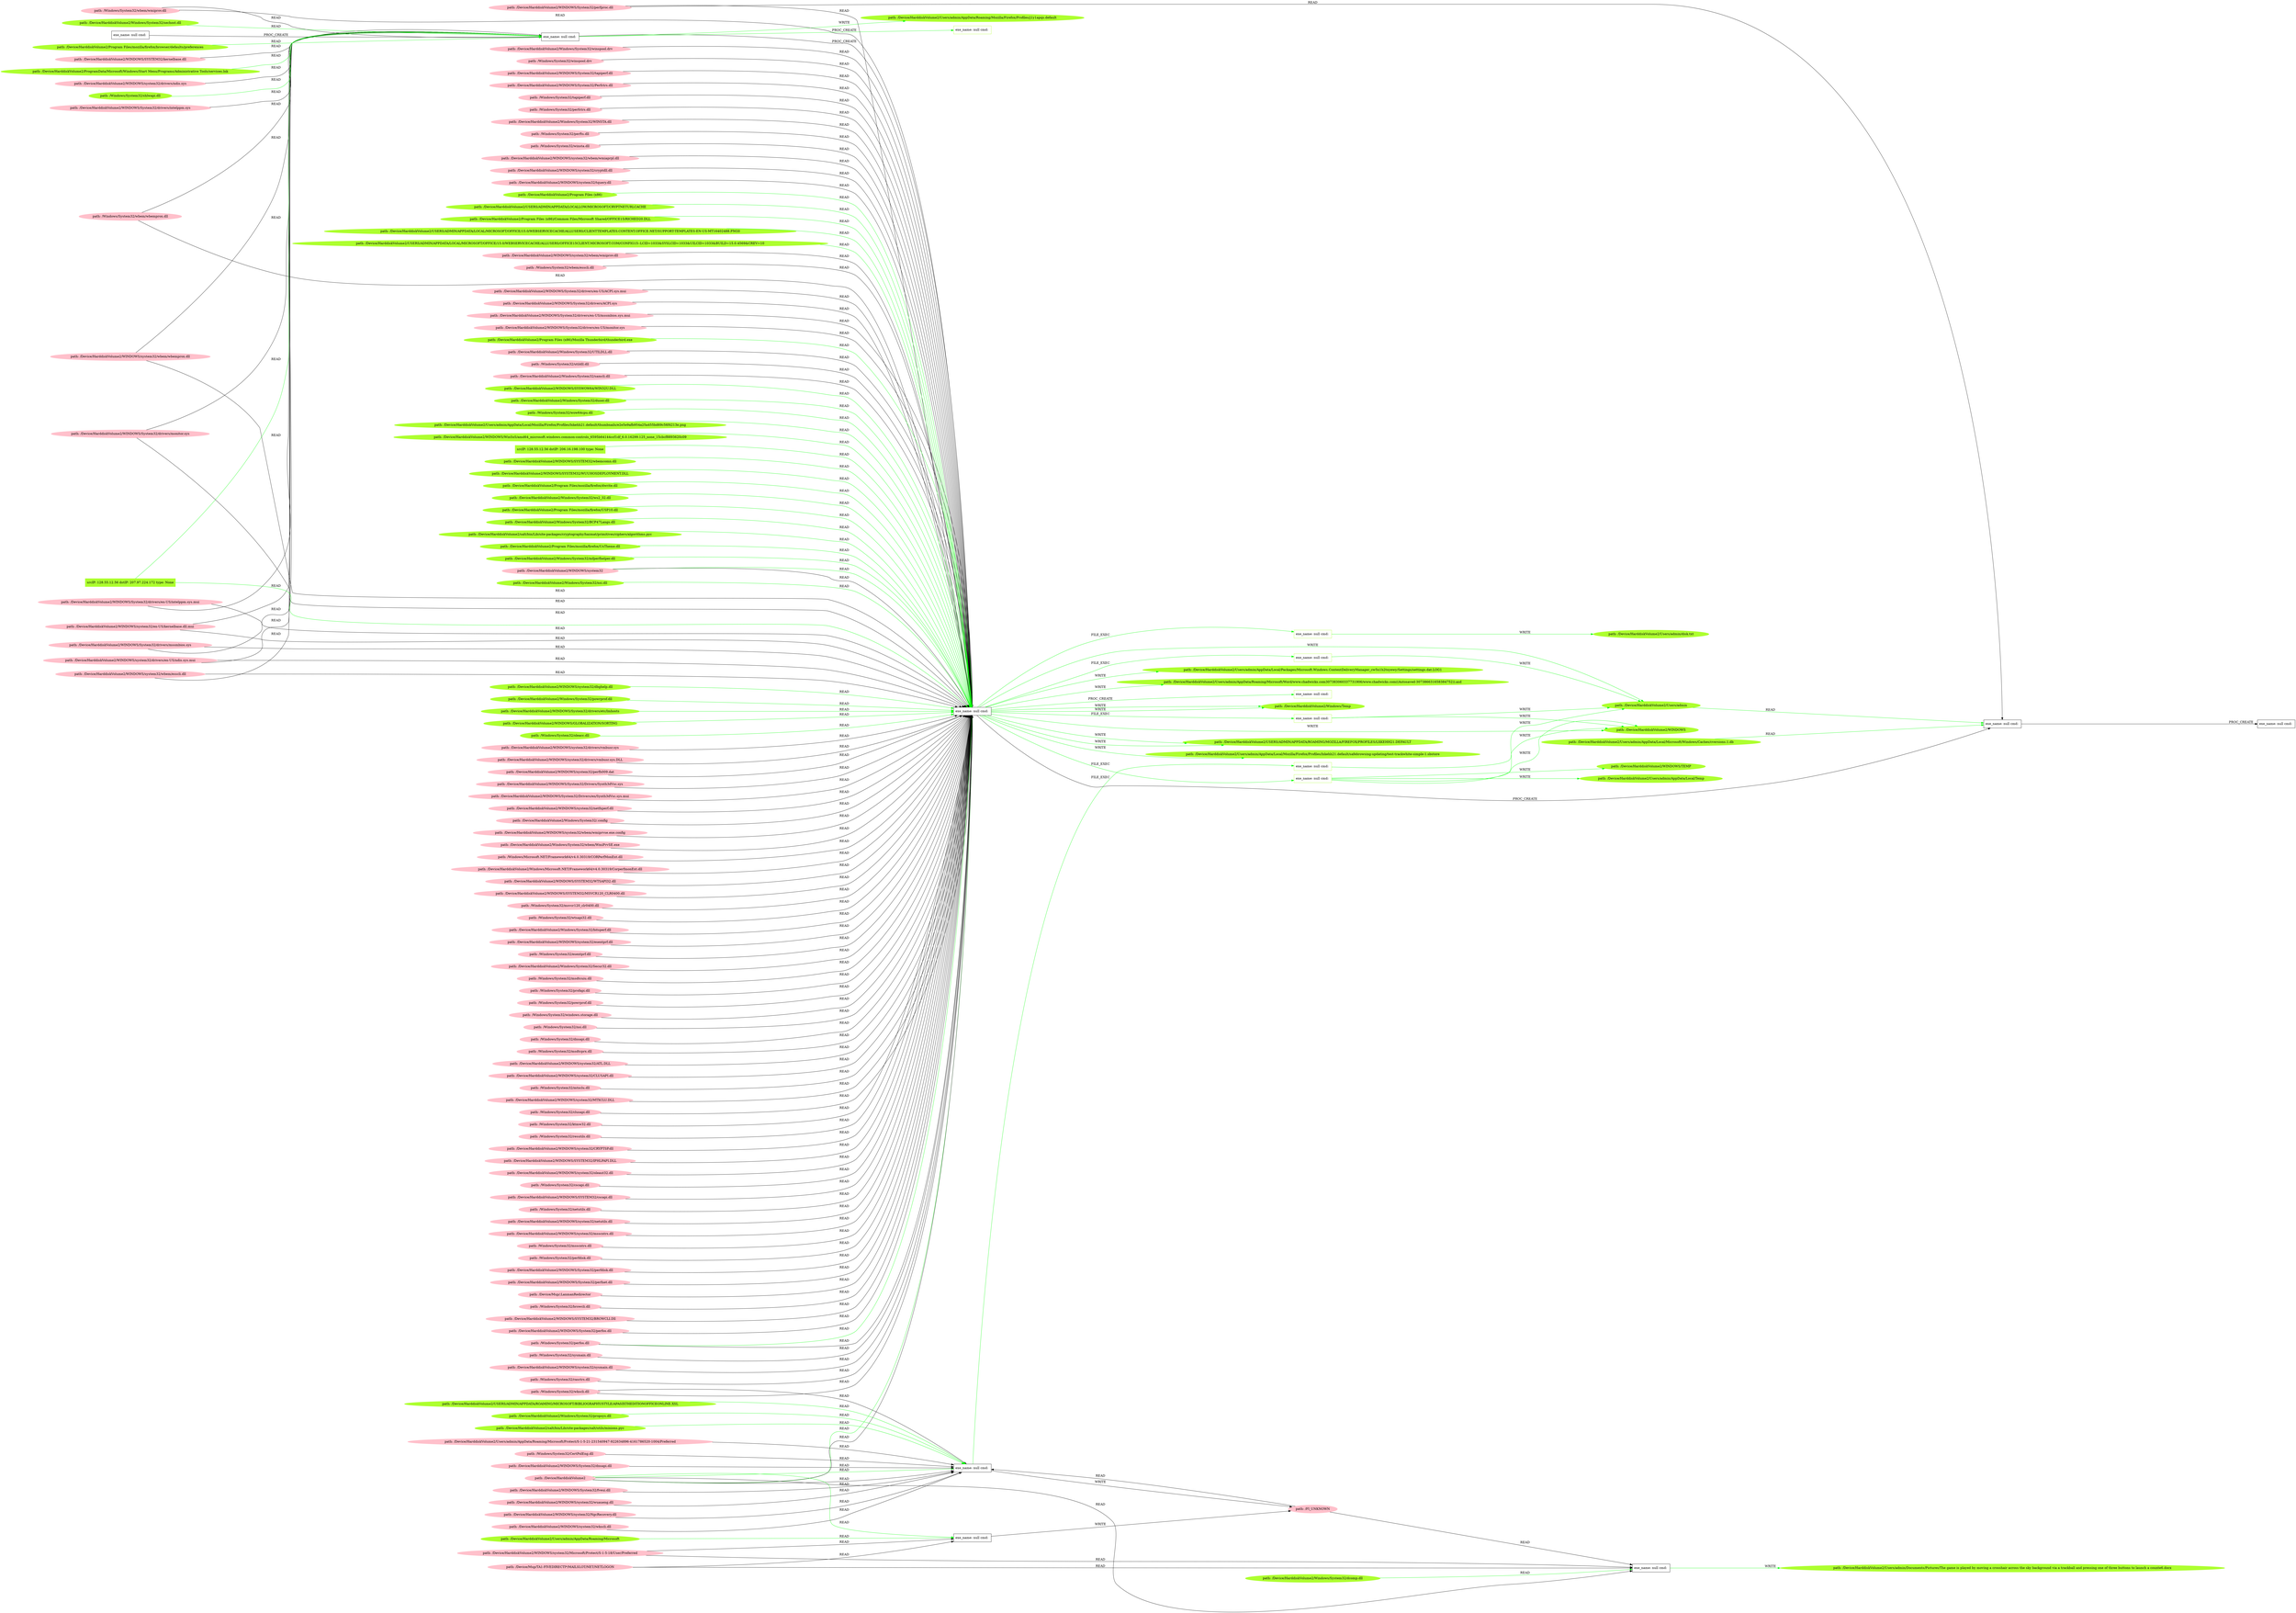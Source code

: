 digraph {
	rankdir=LR
	24 [label="exe_name: null cmd: " color=black shape=box style=solid]
	224 [label="exe_name: null cmd: " color=greenyellow shape=box style=solid]
	24 -> 224 [label=FILE_EXEC color=green]
	32 [label="exe_name: null cmd: " color=black shape=box style=solid]
	239 [label="exe_name: null cmd: " color=greenyellow shape=box style=solid]
	32 -> 239 [label=FILE_EXEC color=green]
	32 [label="exe_name: null cmd: " color=black shape=box style=solid]
	251 [label="exe_name: null cmd: " color=greenyellow shape=box style=solid]
	32 -> 251 [label=FILE_EXEC color=green]
	32 [label="exe_name: null cmd: " color=black shape=box style=solid]
	257 [label="exe_name: null cmd: " color=greenyellow shape=box style=solid]
	32 -> 257 [label=FILE_EXEC color=green]
	32 [label="exe_name: null cmd: " color=black shape=box style=solid]
	285 [label="exe_name: null cmd: " color=greenyellow shape=box style=solid]
	32 -> 285 [label=FILE_EXEC color=green]
	243 [label="path: /Device/HarddiskVolume2/Users/admin" color=greenyellow shape=oval style=filled]
	0 [label="exe_name: null cmd: " color=black shape=box style=solid]
	243 -> 0 [label=READ color=green]
	220 [label="path: /Device/HarddiskVolume2/Users/admin/AppData/Roaming/Microsoft" color=greenyellow shape=oval style=filled]
	22 [label="exe_name: null cmd: " color=black shape=box style=solid]
	220 -> 22 [label=READ color=green]
	199 [label="path: /Device/HarddiskVolume2" color=pink shape=oval style=filled]
	22 [label="exe_name: null cmd: " color=black shape=box style=solid]
	199 -> 22 [label=READ color=green]
	162 [label="path: /Device/HarddiskVolume2/WINDOWS/system32/Microsoft/Protect/S-1-5-18/User/Preferred" color=pink shape=oval style=filled]
	22 [label="exe_name: null cmd: " color=black shape=box style=solid]
	162 -> 22 [label=READ color=black]
	136 [label="path: /Device/HarddiskVolume2/WINDOWS/system32" color=pink shape=oval style=filled]
	32 [label="exe_name: null cmd: " color=black shape=box style=solid]
	136 -> 32 [label=READ color=green]
	248 [label="path: /Device/HarddiskVolume2/Windows/System32/nsi.dll" color=greenyellow shape=oval style=filled]
	32 [label="exe_name: null cmd: " color=black shape=box style=solid]
	248 -> 32 [label=READ color=green]
	230 [label="path: /Device/HarddiskVolume2/Windows/System32/sechost.dll" color=greenyellow shape=oval style=filled]
	26 [label="exe_name: null cmd: " color=black shape=box style=solid]
	230 -> 26 [label=READ color=green]
	245 [label="path: /Device/HarddiskVolume2/WINDOWS/system32/dbghelp.dll" color=greenyellow shape=oval style=filled]
	32 [label="exe_name: null cmd: " color=black shape=box style=solid]
	245 -> 32 [label=READ color=green]
	90 [label="exe_name: null cmd: " color=black shape=box style=solid]
	26 [label="exe_name: null cmd: " color=black shape=box style=solid]
	90 -> 26 [label=PROC_CREATE color=black]
	191 [label="path: /Windows/System32/wbem/wmiprov.dll" color=pink shape=oval style=filled]
	26 [label="exe_name: null cmd: " color=black shape=box style=solid]
	191 -> 26 [label=READ color=black]
	189 [label="path: /Windows/System32/wbem/wbemprox.dll" color=pink shape=oval style=filled]
	26 [label="exe_name: null cmd: " color=black shape=box style=solid]
	189 -> 26 [label=READ color=black]
	195 [label="path: /Device/HarddiskVolume2/WINDOWS/system32/wbem/wbemprox.dll" color=pink shape=oval style=filled]
	26 [label="exe_name: null cmd: " color=black shape=box style=solid]
	195 -> 26 [label=READ color=black]
	203 [label="path: /Device/HarddiskVolume2/WINDOWS/SYSTEM32/kernelbase.dll" color=pink shape=oval style=filled]
	26 [label="exe_name: null cmd: " color=black shape=box style=solid]
	203 -> 26 [label=READ color=black]
	164 [label="path: /Device/HarddiskVolume2/WINDOWS/system32/en-US/kernelbase.dll.mui" color=pink shape=oval style=filled]
	26 [label="exe_name: null cmd: " color=black shape=box style=solid]
	164 -> 26 [label=READ color=black]
	153 [label="path: /Device/HarddiskVolume2/WINDOWS/System32/drivers/mssmbios.sys" color=pink shape=oval style=filled]
	26 [label="exe_name: null cmd: " color=black shape=box style=solid]
	153 -> 26 [label=READ color=black]
	156 [label="path: /Device/HarddiskVolume2/WINDOWS/system32/drivers/ndis.sys" color=pink shape=oval style=filled]
	26 [label="exe_name: null cmd: " color=black shape=box style=solid]
	156 -> 26 [label=READ color=black]
	170 [label="path: /Device/HarddiskVolume2/WINDOWS/system32/drivers/en-US/ndis.sys.mui" color=pink shape=oval style=filled]
	26 [label="exe_name: null cmd: " color=black shape=box style=solid]
	170 -> 26 [label=READ color=black]
	168 [label="path: /Device/HarddiskVolume2/WINDOWS/System32/drivers/intelppm.sys" color=pink shape=oval style=filled]
	26 [label="exe_name: null cmd: " color=black shape=box style=solid]
	168 -> 26 [label=READ color=black]
	205 [label="path: /Device/HarddiskVolume2/WINDOWS/System32/drivers/en-US/intelppm.sys.mui" color=pink shape=oval style=filled]
	26 [label="exe_name: null cmd: " color=black shape=box style=solid]
	205 -> 26 [label=READ color=black]
	174 [label="path: /Device/HarddiskVolume2/WINDOWS/System32/drivers/monitor.sys" color=pink shape=oval style=filled]
	26 [label="exe_name: null cmd: " color=black shape=box style=solid]
	174 -> 26 [label=READ color=black]
	162 [label="path: /Device/HarddiskVolume2/WINDOWS/system32/Microsoft/Protect/S-1-5-18/User/Preferred" color=pink shape=oval style=filled]
	25 [label="exe_name: null cmd: " color=black shape=box style=solid]
	162 -> 25 [label=READ color=black]
	232 [label="path: /Device/HarddiskVolume2/ProgramData/Microsoft/Windows/Start Menu/Programs/Administrative Tools/services.lnk" color=greenyellow shape=oval style=filled]
	26 [label="exe_name: null cmd: " color=black shape=box style=solid]
	232 -> 26 [label=READ color=green]
	199 [label="path: /Device/HarddiskVolume2" color=pink shape=oval style=filled]
	24 [label="exe_name: null cmd: " color=black shape=box style=solid]
	199 -> 24 [label=READ color=black]
	176 [label="path: /Device/HarddiskVolume2/WINDOWS/system32/wbem/esscli.dll" color=pink shape=oval style=filled]
	26 [label="exe_name: null cmd: " color=black shape=box style=solid]
	176 -> 26 [label=READ color=black]
	199 [label="path: /Device/HarddiskVolume2" color=pink shape=oval style=filled]
	32 [label="exe_name: null cmd: " color=black shape=box style=solid]
	199 -> 32 [label=READ color=green]
	158 [label="path: /Device/HarddiskVolume2/Users/admin/AppData/Roaming/Microsoft/Protect/S-1-5-21-231540947-922634896-4161786520-1004/Preferred" color=pink shape=oval style=filled]
	24 [label="exe_name: null cmd: " color=black shape=box style=solid]
	158 -> 24 [label=READ color=black]
	228 [label="path: /Device/HarddiskVolume2/Windows/System32/dcomp.dll" color=greenyellow shape=oval style=filled]
	25 [label="exe_name: null cmd: " color=black shape=box style=solid]
	228 -> 25 [label=READ color=green]
	290 [label="path: /Device/HarddiskVolume2/Users/admin/AppData/Local/Microsoft/Windows/Caches/cversions.1.db" color=greenyellow shape=oval style=filled]
	0 [label="exe_name: null cmd: " color=black shape=box style=solid]
	290 -> 0 [label=READ color=green]
	247 [label="path: /Device/HarddiskVolume2/Windows/System32/powrprof.dll" color=greenyellow shape=oval style=filled]
	32 [label="exe_name: null cmd: " color=black shape=box style=solid]
	247 -> 32 [label=READ color=green]
	74 [label="path: /Windows/System32/CertPolEng.dll" color=pink shape=oval style=filled]
	24 [label="exe_name: null cmd: " color=black shape=box style=solid]
	74 -> 24 [label=READ color=black]
	160 [label="path: /Device/HarddiskVolume2/WINDOWS/System32/dnsapi.dll" color=pink shape=oval style=filled]
	24 [label="exe_name: null cmd: " color=black shape=box style=solid]
	160 -> 24 [label=READ color=black]
	71 [label="path: /Device/HarddiskVolume2/WINDOWS/System32/fveui.dll" color=pink shape=oval style=filled]
	24 [label="exe_name: null cmd: " color=black shape=box style=solid]
	71 -> 24 [label=READ color=black]
	68 [label="path: /Device/HarddiskVolume2/WINDOWS/system32/wuaueng.dll" color=pink shape=oval style=filled]
	24 [label="exe_name: null cmd: " color=black shape=box style=solid]
	68 -> 24 [label=READ color=black]
	120 [label="path: /Device/HarddiskVolume2/WINDOWS/system32/NgcRecovery.dll" color=pink shape=oval style=filled]
	24 [label="exe_name: null cmd: " color=black shape=box style=solid]
	120 -> 24 [label=READ color=black]
	178 [label="path: /Device/HarddiskVolume2/WINDOWS/system32/wkscli.dll" color=pink shape=oval style=filled]
	24 [label="exe_name: null cmd: " color=black shape=box style=solid]
	178 -> 24 [label=READ color=black]
	214 [label="path: /Windows/System32/wkscli.dll" color=pink shape=oval style=filled]
	24 [label="exe_name: null cmd: " color=black shape=box style=solid]
	214 -> 24 [label=READ color=black]
	24 [label="exe_name: null cmd: " color=black shape=box style=solid]
	183 [label="path: /FI_UNKNOWN" color=pink shape=oval style=filled]
	24 -> 183 [label=WRITE color=black]
	183 [label="path: /FI_UNKNOWN" color=pink shape=oval style=filled]
	24 [label="exe_name: null cmd: " color=black shape=box style=solid]
	183 -> 24 [label=READ color=black]
	270 [label="path: /Device/HarddiskVolume2/WINDOWS/System32/drivers/etc/lmhosts" color=greenyellow shape=oval style=filled]
	32 [label="exe_name: null cmd: " color=black shape=box style=solid]
	270 -> 32 [label=READ color=green]
	26 [label="exe_name: null cmd: " color=black shape=box style=solid]
	32 [label="exe_name: null cmd: " color=black shape=box style=solid]
	26 -> 32 [label=PROC_CREATE color=black]
	199 [label="path: /Device/HarddiskVolume2" color=pink shape=oval style=filled]
	24 [label="exe_name: null cmd: " color=black shape=box style=solid]
	199 -> 24 [label=READ color=green]
	199 [label="path: /Device/HarddiskVolume2" color=pink shape=oval style=filled]
	25 [label="exe_name: null cmd: " color=black shape=box style=solid]
	199 -> 25 [label=READ color=black]
	272 [label="path: /Device/HarddiskVolume2/WINDOWS/GLOBALIZATION/SORTING" color=greenyellow shape=oval style=filled]
	32 [label="exe_name: null cmd: " color=black shape=box style=solid]
	272 -> 32 [label=READ color=green]
	237 [label="path: /Windows/System32/oleacc.dll" color=greenyellow shape=oval style=filled]
	32 [label="exe_name: null cmd: " color=black shape=box style=solid]
	237 -> 32 [label=READ color=green]
	210 [label="path: /Device/Mup/TA1-FIVEDIRECTI*/MAILSLOT/NET/NETLOGON" color=pink shape=oval style=filled]
	25 [label="exe_name: null cmd: " color=black shape=box style=solid]
	210 -> 25 [label=READ color=black]
	183 [label="path: /FI_UNKNOWN" color=pink shape=oval style=filled]
	25 [label="exe_name: null cmd: " color=black shape=box style=solid]
	183 -> 25 [label=READ color=black]
	6 [label="path: /Device/HarddiskVolume2/WINDOWS/system32/drivers/vmbusr.sys" color=pink shape=oval style=filled]
	32 [label="exe_name: null cmd: " color=black shape=box style=solid]
	6 -> 32 [label=READ color=black]
	23 [label="path: /Device/HarddiskVolume2/WINDOWS/system32/drivers/vmbusr.sys.DLL" color=pink shape=oval style=filled]
	32 [label="exe_name: null cmd: " color=black shape=box style=solid]
	23 -> 32 [label=READ color=black]
	136 [label="path: /Device/HarddiskVolume2/WINDOWS/system32" color=pink shape=oval style=filled]
	32 [label="exe_name: null cmd: " color=black shape=box style=solid]
	136 -> 32 [label=READ color=black]
	124 [label="path: /Device/HarddiskVolume2/WINDOWS/system32/perfh009.dat" color=pink shape=oval style=filled]
	32 [label="exe_name: null cmd: " color=black shape=box style=solid]
	124 -> 32 [label=READ color=black]
	48 [label="path: /Device/HarddiskVolume2/WINDOWS/System32/Drivers/Synth3dVsc.sys" color=pink shape=oval style=filled]
	32 [label="exe_name: null cmd: " color=black shape=box style=solid]
	48 -> 32 [label=READ color=black]
	29 [label="path: /Device/HarddiskVolume2/WINDOWS/System32/Drivers/en/Synth3dVsc.sys.mui" color=pink shape=oval style=filled]
	32 [label="exe_name: null cmd: " color=black shape=box style=solid]
	29 -> 32 [label=READ color=black]
	53 [label="path: /Device/HarddiskVolume2/WINDOWS/system32/netfxperf.dll" color=pink shape=oval style=filled]
	32 [label="exe_name: null cmd: " color=black shape=box style=solid]
	53 -> 32 [label=READ color=black]
	42 [label="path: /Device/HarddiskVolume2/Windows/System32/.config" color=pink shape=oval style=filled]
	32 [label="exe_name: null cmd: " color=black shape=box style=solid]
	42 -> 32 [label=READ color=black]
	116 [label="path: /Device/HarddiskVolume2/WINDOWS/system32/wbem/wmiprvse.exe.config" color=pink shape=oval style=filled]
	32 [label="exe_name: null cmd: " color=black shape=box style=solid]
	116 -> 32 [label=READ color=black]
	17 [label="path: /Device/HarddiskVolume2/Windows/System32/wbem/WmiPrvSE.exe" color=pink shape=oval style=filled]
	32 [label="exe_name: null cmd: " color=black shape=box style=solid]
	17 -> 32 [label=READ color=black]
	7 [label="path: /Windows/Microsoft.NET/Framework64/v4.0.30319/CORPerfMonExt.dll" color=pink shape=oval style=filled]
	32 [label="exe_name: null cmd: " color=black shape=box style=solid]
	7 -> 32 [label=READ color=black]
	139 [label="path: /Device/HarddiskVolume2/Windows/Microsoft.NET/Framework64/v4.0.30319/CorperfmonExt.dll" color=pink shape=oval style=filled]
	32 [label="exe_name: null cmd: " color=black shape=box style=solid]
	139 -> 32 [label=READ color=black]
	99 [label="path: /Device/HarddiskVolume2/WINDOWS/SYSTEM32/WTSAPI32.dll" color=pink shape=oval style=filled]
	32 [label="exe_name: null cmd: " color=black shape=box style=solid]
	99 -> 32 [label=READ color=black]
	14 [label="path: /Device/HarddiskVolume2/WINDOWS/SYSTEM32/MSVCR120_CLR0400.dll" color=pink shape=oval style=filled]
	32 [label="exe_name: null cmd: " color=black shape=box style=solid]
	14 -> 32 [label=READ color=black]
	49 [label="path: /Windows/System32/msvcr120_clr0400.dll" color=pink shape=oval style=filled]
	32 [label="exe_name: null cmd: " color=black shape=box style=solid]
	49 -> 32 [label=READ color=black]
	5 [label="path: /Windows/System32/wtsapi32.dll" color=pink shape=oval style=filled]
	32 [label="exe_name: null cmd: " color=black shape=box style=solid]
	5 -> 32 [label=READ color=black]
	109 [label="path: /Device/HarddiskVolume2/Windows/System32/bitsperf.dll" color=pink shape=oval style=filled]
	32 [label="exe_name: null cmd: " color=black shape=box style=solid]
	109 -> 32 [label=READ color=black]
	8 [label="path: /Device/HarddiskVolume2/WINDOWS/system32/esentprf.dll" color=pink shape=oval style=filled]
	32 [label="exe_name: null cmd: " color=black shape=box style=solid]
	8 -> 32 [label=READ color=black]
	11 [label="path: /Windows/System32/esentprf.dll" color=pink shape=oval style=filled]
	32 [label="exe_name: null cmd: " color=black shape=box style=solid]
	11 -> 32 [label=READ color=black]
	146 [label="path: /Device/HarddiskVolume2/Windows/System32/Secur32.dll" color=pink shape=oval style=filled]
	32 [label="exe_name: null cmd: " color=black shape=box style=solid]
	146 -> 32 [label=READ color=black]
	130 [label="path: /Windows/System32/msdtcuiu.dll" color=pink shape=oval style=filled]
	32 [label="exe_name: null cmd: " color=black shape=box style=solid]
	130 -> 32 [label=READ color=black]
	51 [label="path: /Windows/System32/profapi.dll" color=pink shape=oval style=filled]
	32 [label="exe_name: null cmd: " color=black shape=box style=solid]
	51 -> 32 [label=READ color=black]
	65 [label="path: /Windows/System32/powrprof.dll" color=pink shape=oval style=filled]
	32 [label="exe_name: null cmd: " color=black shape=box style=solid]
	65 -> 32 [label=READ color=black]
	80 [label="path: /Windows/System32/windows.storage.dll" color=pink shape=oval style=filled]
	32 [label="exe_name: null cmd: " color=black shape=box style=solid]
	80 -> 32 [label=READ color=black]
	61 [label="path: /Windows/System32/nsi.dll" color=pink shape=oval style=filled]
	32 [label="exe_name: null cmd: " color=black shape=box style=solid]
	61 -> 32 [label=READ color=black]
	82 [label="path: /Windows/System32/dnsapi.dll" color=pink shape=oval style=filled]
	32 [label="exe_name: null cmd: " color=black shape=box style=solid]
	82 -> 32 [label=READ color=black]
	97 [label="path: /Windows/System32/msdtcprx.dll" color=pink shape=oval style=filled]
	32 [label="exe_name: null cmd: " color=black shape=box style=solid]
	97 -> 32 [label=READ color=black]
	150 [label="path: /Device/HarddiskVolume2/WINDOWS/system32/ATL.DLL" color=pink shape=oval style=filled]
	32 [label="exe_name: null cmd: " color=black shape=box style=solid]
	150 -> 32 [label=READ color=black]
	15 [label="path: /Device/HarddiskVolume2/WINDOWS/system32/CLUSAPI.dll" color=pink shape=oval style=filled]
	32 [label="exe_name: null cmd: " color=black shape=box style=solid]
	15 -> 32 [label=READ color=black]
	125 [label="path: /Windows/System32/mtxclu.dll" color=pink shape=oval style=filled]
	32 [label="exe_name: null cmd: " color=black shape=box style=solid]
	125 -> 32 [label=READ color=black]
	63 [label="path: /Device/HarddiskVolume2/WINDOWS/system32/MTXCLU.DLL" color=pink shape=oval style=filled]
	32 [label="exe_name: null cmd: " color=black shape=box style=solid]
	63 -> 32 [label=READ color=black]
	123 [label="path: /Windows/System32/clusapi.dll" color=pink shape=oval style=filled]
	32 [label="exe_name: null cmd: " color=black shape=box style=solid]
	123 -> 32 [label=READ color=black]
	94 [label="path: /Windows/System32/ktmw32.dll" color=pink shape=oval style=filled]
	32 [label="exe_name: null cmd: " color=black shape=box style=solid]
	94 -> 32 [label=READ color=black]
	46 [label="path: /Windows/System32/resutils.dll" color=pink shape=oval style=filled]
	32 [label="exe_name: null cmd: " color=black shape=box style=solid]
	46 -> 32 [label=READ color=black]
	138 [label="path: /Device/HarddiskVolume2/WINDOWS/system32/CRYPTSP.dll" color=pink shape=oval style=filled]
	32 [label="exe_name: null cmd: " color=black shape=box style=solid]
	138 -> 32 [label=READ color=black]
	12 [label="path: /Device/HarddiskVolume2/WINDOWS/SYSTEM32/IPHLPAPI.DLL" color=pink shape=oval style=filled]
	32 [label="exe_name: null cmd: " color=black shape=box style=solid]
	12 -> 32 [label=READ color=black]
	4 [label="path: /Device/HarddiskVolume2/WINDOWS/system32/oleaut32.dll" color=pink shape=oval style=filled]
	32 [label="exe_name: null cmd: " color=black shape=box style=solid]
	4 -> 32 [label=READ color=black]
	214 [label="path: /Windows/System32/wkscli.dll" color=pink shape=oval style=filled]
	32 [label="exe_name: null cmd: " color=black shape=box style=solid]
	214 -> 32 [label=READ color=black]
	28 [label="path: /Windows/System32/cscapi.dll" color=pink shape=oval style=filled]
	32 [label="exe_name: null cmd: " color=black shape=box style=solid]
	28 -> 32 [label=READ color=black]
	59 [label="path: /Device/HarddiskVolume2/WINDOWS/SYSTEM32/cscapi.dll" color=pink shape=oval style=filled]
	32 [label="exe_name: null cmd: " color=black shape=box style=solid]
	59 -> 32 [label=READ color=black]
	132 [label="path: /Windows/System32/netutils.dll" color=pink shape=oval style=filled]
	32 [label="exe_name: null cmd: " color=black shape=box style=solid]
	132 -> 32 [label=READ color=black]
	79 [label="path: /Device/HarddiskVolume2/WINDOWS/system32/netutils.dll" color=pink shape=oval style=filled]
	32 [label="exe_name: null cmd: " color=black shape=box style=solid]
	79 -> 32 [label=READ color=black]
	50 [label="path: /Device/HarddiskVolume2/WINDOWS/system32/msscntrs.dll" color=pink shape=oval style=filled]
	32 [label="exe_name: null cmd: " color=black shape=box style=solid]
	50 -> 32 [label=READ color=black]
	84 [label="path: /Windows/System32/msscntrs.dll" color=pink shape=oval style=filled]
	32 [label="exe_name: null cmd: " color=black shape=box style=solid]
	84 -> 32 [label=READ color=black]
	127 [label="path: /Windows/System32/perfdisk.dll" color=pink shape=oval style=filled]
	32 [label="exe_name: null cmd: " color=black shape=box style=solid]
	127 -> 32 [label=READ color=black]
	37 [label="path: /Device/HarddiskVolume2/WINDOWS/System32/perfdisk.dll" color=pink shape=oval style=filled]
	32 [label="exe_name: null cmd: " color=black shape=box style=solid]
	37 -> 32 [label=READ color=black]
	199 [label="path: /Device/HarddiskVolume2" color=pink shape=oval style=filled]
	32 [label="exe_name: null cmd: " color=black shape=box style=solid]
	199 -> 32 [label=READ color=black]
	45 [label="path: /Device/HarddiskVolume2/WINDOWS/System32/perfnet.dll" color=pink shape=oval style=filled]
	32 [label="exe_name: null cmd: " color=black shape=box style=solid]
	45 -> 32 [label=READ color=black]
	16 [label="path: /Device/Mup/;LanmanRedirector" color=pink shape=oval style=filled]
	32 [label="exe_name: null cmd: " color=black shape=box style=solid]
	16 -> 32 [label=READ color=black]
	114 [label="path: /Windows/System32/browcli.dll" color=pink shape=oval style=filled]
	32 [label="exe_name: null cmd: " color=black shape=box style=solid]
	114 -> 32 [label=READ color=black]
	121 [label="path: /Device/HarddiskVolume2/WINDOWS/SYSTEM32/BROWCLI.Dll" color=pink shape=oval style=filled]
	32 [label="exe_name: null cmd: " color=black shape=box style=solid]
	121 -> 32 [label=READ color=black]
	129 [label="path: /Device/HarddiskVolume2/WINDOWS/System32/perfos.dll" color=pink shape=oval style=filled]
	32 [label="exe_name: null cmd: " color=black shape=box style=solid]
	129 -> 32 [label=READ color=black]
	2 [label="path: /Windows/System32/perfos.dll" color=pink shape=oval style=filled]
	32 [label="exe_name: null cmd: " color=black shape=box style=solid]
	2 -> 32 [label=READ color=green]
	2 [label="path: /Windows/System32/perfos.dll" color=pink shape=oval style=filled]
	32 [label="exe_name: null cmd: " color=black shape=box style=solid]
	2 -> 32 [label=READ color=black]
	180 [label="path: /Device/HarddiskVolume2/WINDOWS/System32/perfproc.dll" color=pink shape=oval style=filled]
	32 [label="exe_name: null cmd: " color=black shape=box style=solid]
	180 -> 32 [label=READ color=black]
	66 [label="path: /Windows/System32/sysmain.dll" color=pink shape=oval style=filled]
	32 [label="exe_name: null cmd: " color=black shape=box style=solid]
	66 -> 32 [label=READ color=black]
	69 [label="path: /Device/HarddiskVolume2/WINDOWS/system32/sysmain.dll" color=pink shape=oval style=filled]
	32 [label="exe_name: null cmd: " color=black shape=box style=solid]
	69 -> 32 [label=READ color=black]
	86 [label="path: /Windows/System32/rasctrs.dll" color=pink shape=oval style=filled]
	32 [label="exe_name: null cmd: " color=black shape=box style=solid]
	86 -> 32 [label=READ color=black]
	52 [label="path: /Device/HarddiskVolume2/Windows/System32/winspool.drv" color=pink shape=oval style=filled]
	32 [label="exe_name: null cmd: " color=black shape=box style=solid]
	52 -> 32 [label=READ color=black]
	112 [label="path: /Windows/System32/winspool.drv" color=pink shape=oval style=filled]
	32 [label="exe_name: null cmd: " color=black shape=box style=solid]
	112 -> 32 [label=READ color=black]
	142 [label="path: /Device/HarddiskVolume2/WINDOWS/System32/tapiperf.dll" color=pink shape=oval style=filled]
	32 [label="exe_name: null cmd: " color=black shape=box style=solid]
	142 -> 32 [label=READ color=black]
	36 [label="path: /Device/HarddiskVolume2/WINDOWS/System32/Perfctrs.dll" color=pink shape=oval style=filled]
	32 [label="exe_name: null cmd: " color=black shape=box style=solid]
	36 -> 32 [label=READ color=black]
	141 [label="path: /Windows/System32/tapiperf.dll" color=pink shape=oval style=filled]
	32 [label="exe_name: null cmd: " color=black shape=box style=solid]
	141 -> 32 [label=READ color=black]
	87 [label="path: /Windows/System32/perfctrs.dll" color=pink shape=oval style=filled]
	32 [label="exe_name: null cmd: " color=black shape=box style=solid]
	87 -> 32 [label=READ color=black]
	58 [label="path: /Device/HarddiskVolume2/Windows/System32/WINSTA.dll" color=pink shape=oval style=filled]
	32 [label="exe_name: null cmd: " color=black shape=box style=solid]
	58 -> 32 [label=READ color=black]
	107 [label="path: /Windows/System32/perfts.dll" color=pink shape=oval style=filled]
	32 [label="exe_name: null cmd: " color=black shape=box style=solid]
	107 -> 32 [label=READ color=black]
	95 [label="path: /Windows/System32/winsta.dll" color=pink shape=oval style=filled]
	32 [label="exe_name: null cmd: " color=black shape=box style=solid]
	95 -> 32 [label=READ color=black]
	27 [label="path: /Device/HarddiskVolume2/WINDOWS/system32/wbem/wmiaprpl.dll" color=pink shape=oval style=filled]
	32 [label="exe_name: null cmd: " color=black shape=box style=solid]
	27 -> 32 [label=READ color=black]
	101 [label="path: /Device/HarddiskVolume2/WINDOWS/system32/cryptdll.dll" color=pink shape=oval style=filled]
	32 [label="exe_name: null cmd: " color=black shape=box style=solid]
	101 -> 32 [label=READ color=black]
	102 [label="path: /Device/HarddiskVolume2/WINDOWS/system32/tquery.dll" color=pink shape=oval style=filled]
	32 [label="exe_name: null cmd: " color=black shape=box style=solid]
	102 -> 32 [label=READ color=black]
	250 [label="path: /Device/HarddiskVolume2/Program Files (x86)" color=greenyellow shape=oval style=filled]
	32 [label="exe_name: null cmd: " color=black shape=box style=solid]
	250 -> 32 [label=READ color=green]
	273 [label="path: /Device/HarddiskVolume2/USERS/ADMIN/APPDATA/LOCALLOW/MICROSOFT/CRYPTNETURLCACHE" color=greenyellow shape=oval style=filled]
	32 [label="exe_name: null cmd: " color=black shape=box style=solid]
	273 -> 32 [label=READ color=green]
	284 [label="path: /Device/HarddiskVolume2/Program Files (x86)/Common Files/Microsoft Shared/OFFICE15/RICHED20.DLL" color=greenyellow shape=oval style=filled]
	32 [label="exe_name: null cmd: " color=black shape=box style=solid]
	284 -> 32 [label=READ color=green]
	222 [label="path: /Device/HarddiskVolume2/USERS/ADMIN/APPDATA/ROAMING/MICROSOFT/BIBLIOGRAPHY/STYLE/APASIXTHEDITIONOFFICEONLINE.XSL" color=greenyellow shape=oval style=filled]
	24 [label="exe_name: null cmd: " color=black shape=box style=solid]
	222 -> 24 [label=READ color=green]
	262 [label="path: /Device/HarddiskVolume2/USERS/ADMIN/APPDATA/LOCAL/MICROSOFT/OFFICE/15.0/WEBSERVICECACHE/ALLUSERS/CLIENTTEMPLATES.CONTENT.OFFICE.NET/SUPPORT-TEMPLATES-EN-US-MT16402488.PNG0" color=greenyellow shape=oval style=filled]
	32 [label="exe_name: null cmd: " color=black shape=box style=solid]
	262 -> 32 [label=READ color=green]
	269 [label="path: /Device/HarddiskVolume2/USERS/ADMIN/APPDATA/LOCAL/MICROSOFT/OFFICE/15.0/WEBSERVICECACHE/ALLUSERS/OFFICE15CLIENT.MICROSOFT.COM/CONFIG15--LCID=1033&SYSLCID=1033&UILCID=1033&BUILD=15.0.4569&CREV=10" color=greenyellow shape=oval style=filled]
	32 [label="exe_name: null cmd: " color=black shape=box style=solid]
	269 -> 32 [label=READ color=green]
	22 [label="exe_name: null cmd: " color=black shape=box style=solid]
	183 [label="path: /FI_UNKNOWN" color=pink shape=oval style=filled]
	22 -> 183 [label=WRITE color=black]
	210 [label="path: /Device/Mup/TA1-FIVEDIRECTI*/MAILSLOT/NET/NETLOGON" color=pink shape=oval style=filled]
	22 [label="exe_name: null cmd: " color=black shape=box style=solid]
	210 -> 22 [label=READ color=black]
	151 [label="path: /Device/HarddiskVolume2/WINDOWS/system32/wbem/wmiprov.dll" color=pink shape=oval style=filled]
	32 [label="exe_name: null cmd: " color=black shape=box style=solid]
	151 -> 32 [label=READ color=black]
	191 [label="path: /Windows/System32/wbem/wmiprov.dll" color=pink shape=oval style=filled]
	32 [label="exe_name: null cmd: " color=black shape=box style=solid]
	191 -> 32 [label=READ color=black]
	176 [label="path: /Device/HarddiskVolume2/WINDOWS/system32/wbem/esscli.dll" color=pink shape=oval style=filled]
	32 [label="exe_name: null cmd: " color=black shape=box style=solid]
	176 -> 32 [label=READ color=black]
	194 [label="path: /Windows/System32/wbem/esscli.dll" color=pink shape=oval style=filled]
	32 [label="exe_name: null cmd: " color=black shape=box style=solid]
	194 -> 32 [label=READ color=black]
	189 [label="path: /Windows/System32/wbem/wbemprox.dll" color=pink shape=oval style=filled]
	32 [label="exe_name: null cmd: " color=black shape=box style=solid]
	189 -> 32 [label=READ color=black]
	195 [label="path: /Device/HarddiskVolume2/WINDOWS/system32/wbem/wbemprox.dll" color=pink shape=oval style=filled]
	32 [label="exe_name: null cmd: " color=black shape=box style=solid]
	195 -> 32 [label=READ color=black]
	164 [label="path: /Device/HarddiskVolume2/WINDOWS/system32/en-US/kernelbase.dll.mui" color=pink shape=oval style=filled]
	32 [label="exe_name: null cmd: " color=black shape=box style=solid]
	164 -> 32 [label=READ color=black]
	207 [label="path: /Device/HarddiskVolume2/WINDOWS/System32/drivers/en-US/ACPI.sys.mui" color=pink shape=oval style=filled]
	32 [label="exe_name: null cmd: " color=black shape=box style=solid]
	207 -> 32 [label=READ color=black]
	216 [label="path: /Device/HarddiskVolume2/WINDOWS/System32/drivers/ACPI.sys" color=pink shape=oval style=filled]
	32 [label="exe_name: null cmd: " color=black shape=box style=solid]
	216 -> 32 [label=READ color=black]
	153 [label="path: /Device/HarddiskVolume2/WINDOWS/System32/drivers/mssmbios.sys" color=pink shape=oval style=filled]
	32 [label="exe_name: null cmd: " color=black shape=box style=solid]
	153 -> 32 [label=READ color=black]
	170 [label="path: /Device/HarddiskVolume2/WINDOWS/system32/drivers/en-US/ndis.sys.mui" color=pink shape=oval style=filled]
	32 [label="exe_name: null cmd: " color=black shape=box style=solid]
	170 -> 32 [label=READ color=black]
	172 [label="path: /Device/HarddiskVolume2/WINDOWS/System32/drivers/en-US/mssmbios.sys.mui" color=pink shape=oval style=filled]
	32 [label="exe_name: null cmd: " color=black shape=box style=solid]
	172 -> 32 [label=READ color=black]
	166 [label="path: /Device/HarddiskVolume2/WINDOWS/System32/drivers/en-US/monitor.sys" color=pink shape=oval style=filled]
	32 [label="exe_name: null cmd: " color=black shape=box style=solid]
	166 -> 32 [label=READ color=black]
	174 [label="path: /Device/HarddiskVolume2/WINDOWS/System32/drivers/monitor.sys" color=pink shape=oval style=filled]
	32 [label="exe_name: null cmd: " color=black shape=box style=solid]
	174 -> 32 [label=READ color=black]
	205 [label="path: /Device/HarddiskVolume2/WINDOWS/System32/drivers/en-US/intelppm.sys.mui" color=pink shape=oval style=filled]
	32 [label="exe_name: null cmd: " color=black shape=box style=solid]
	205 -> 32 [label=READ color=black]
	32 [label="exe_name: null cmd: " color=black shape=box style=solid]
	275 [label="path: /Device/HarddiskVolume2/Users/admin/AppData/Local/Packages/Microsoft.Windows.ContentDeliveryManager_cw5n1h2txyewy/Settings/settings.dat.LOG1" color=greenyellow shape=oval style=filled]
	32 -> 275 [label=WRITE color=green]
	263 [label="path: /Device/HarddiskVolume2/Program Files (x86)/Mozilla Thunderbird/thunderbird.exe" color=greenyellow shape=oval style=filled]
	32 [label="exe_name: null cmd: " color=black shape=box style=solid]
	263 -> 32 [label=READ color=green]
	54 [label="path: /Device/HarddiskVolume2/Windows/System32/UTILDLL.dll" color=pink shape=oval style=filled]
	32 [label="exe_name: null cmd: " color=black shape=box style=solid]
	54 -> 32 [label=READ color=black]
	76 [label="path: /Windows/System32/utildll.dll" color=pink shape=oval style=filled]
	32 [label="exe_name: null cmd: " color=black shape=box style=solid]
	76 -> 32 [label=READ color=black]
	119 [label="path: /Device/HarddiskVolume2/Windows/System32/samcli.dll" color=pink shape=oval style=filled]
	32 [label="exe_name: null cmd: " color=black shape=box style=solid]
	119 -> 32 [label=READ color=black]
	32 [label="exe_name: null cmd: " color=black shape=box style=solid]
	0 [label="exe_name: null cmd: " color=black shape=box style=solid]
	32 -> 0 [label=PROC_CREATE color=black]
	180 [label="path: /Device/HarddiskVolume2/WINDOWS/System32/perfproc.dll" color=pink shape=oval style=filled]
	0 [label="exe_name: null cmd: " color=black shape=box style=solid]
	180 -> 0 [label=READ color=black]
	0 [label="exe_name: null cmd: " color=black shape=box style=solid]
	1 [label="exe_name: null cmd: " color=black shape=box style=solid]
	0 -> 1 [label=PROC_CREATE color=black]
	282 [label="path: /Device/HarddiskVolume2/WINDOWS/SYSWOW64/WIN32U.DLL" color=greenyellow shape=oval style=filled]
	32 [label="exe_name: null cmd: " color=black shape=box style=solid]
	282 -> 32 [label=READ color=green]
	256 [label="path: /Device/HarddiskVolume2/Windows/System32/duser.dll" color=greenyellow shape=oval style=filled]
	32 [label="exe_name: null cmd: " color=black shape=box style=solid]
	256 -> 32 [label=READ color=green]
	238 [label="path: /Windows/System32/wow64cpu.dll" color=greenyellow shape=oval style=filled]
	32 [label="exe_name: null cmd: " color=black shape=box style=solid]
	238 -> 32 [label=READ color=green]
	285 [label="exe_name: null cmd: " color=greenyellow shape=box style=solid]
	286 [label="path: /Device/HarddiskVolume2/Users/admin/disk.txt" color=greenyellow shape=oval style=filled]
	285 -> 286 [label=WRITE color=green]
	271 [label="path: /Device/HarddiskVolume2/Users/admin/AppData/Local/Mozilla/Firefox/Profiles/lxkehh21.default/thumbnails/e2e5e9afb954a25a455bd69c56f4213e.png" color=greenyellow shape=oval style=filled]
	32 [label="exe_name: null cmd: " color=black shape=box style=solid]
	271 -> 32 [label=READ color=green]
	239 [label="exe_name: null cmd: " color=greenyellow shape=box style=solid]
	241 [label="path: /Device/HarddiskVolume2/WINDOWS/TEMP" color=greenyellow shape=oval style=filled]
	239 -> 241 [label=WRITE color=green]
	239 [label="exe_name: null cmd: " color=greenyellow shape=box style=solid]
	242 [label="path: /Device/HarddiskVolume2/Users/admin/AppData/Local/Temp" color=greenyellow shape=oval style=filled]
	239 -> 242 [label=WRITE color=green]
	239 [label="exe_name: null cmd: " color=greenyellow shape=box style=solid]
	225 [label="path: /Device/HarddiskVolume2/WINDOWS" color=greenyellow shape=oval style=filled]
	239 -> 225 [label=WRITE color=green]
	239 [label="exe_name: null cmd: " color=greenyellow shape=box style=solid]
	243 [label="path: /Device/HarddiskVolume2/Users/admin" color=greenyellow shape=oval style=filled]
	239 -> 243 [label=WRITE color=green]
	274 [label="path: /Device/HarddiskVolume2/WINDOWS/WinSxS/amd64_microsoft.windows.common-controls_6595b64144ccf1df_6.0.16299.125_none_15cbcf8893620c09" color=greenyellow shape=oval style=filled]
	32 [label="exe_name: null cmd: " color=black shape=box style=solid]
	274 -> 32 [label=READ color=green]
	265 [label="srcIP: 128.55.12.56 dstIP: 206.16.198.100 type: None" color=greenyellow shape=box style=filled]
	32 [label="exe_name: null cmd: " color=black shape=box style=solid]
	265 -> 32 [label=READ color=green]
	259 [label="path: /Device/HarddiskVolume2/WINDOWS/SYSTEM32/wbemcomn.dll" color=greenyellow shape=oval style=filled]
	32 [label="exe_name: null cmd: " color=black shape=box style=solid]
	259 -> 32 [label=READ color=green]
	26 [label="exe_name: null cmd: " color=black shape=box style=solid]
	233 [label="path: /Device/HarddiskVolume2/Users/admin/AppData/Roaming/Mozilla/Firefox/Profiles/j1y1apqs.default" color=greenyellow shape=oval style=filled]
	26 -> 233 [label=WRITE color=green]
	221 [label="path: /Device/HarddiskVolume2/Windows/System32/propsys.dll" color=greenyellow shape=oval style=filled]
	24 [label="exe_name: null cmd: " color=black shape=box style=solid]
	221 -> 24 [label=READ color=green]
	278 [label="path: /Device/HarddiskVolume2/WINDOWS/SYSTEM32/WUUHOSDEPLOYMENT.DLL" color=greenyellow shape=oval style=filled]
	32 [label="exe_name: null cmd: " color=black shape=box style=solid]
	278 -> 32 [label=READ color=green]
	226 [label="path: /Device/HarddiskVolume2/salt/bin/Lib/site-packages/salt/utils/minions.pyc" color=greenyellow shape=oval style=filled]
	24 [label="exe_name: null cmd: " color=black shape=box style=solid]
	226 -> 24 [label=READ color=green]
	229 [label="srcIP: 128.55.12.56 dstIP: 207.97.224.172 type: None" color=greenyellow shape=box style=filled]
	26 [label="exe_name: null cmd: " color=black shape=box style=solid]
	229 -> 26 [label=READ color=green]
	229 [label="srcIP: 128.55.12.56 dstIP: 207.97.224.172 type: None" color=greenyellow shape=box style=filled]
	32 [label="exe_name: null cmd: " color=black shape=box style=solid]
	229 -> 32 [label=READ color=green]
	32 [label="exe_name: null cmd: " color=black shape=box style=solid]
	225 [label="path: /Device/HarddiskVolume2/WINDOWS" color=greenyellow shape=oval style=filled]
	32 -> 225 [label=WRITE color=green]
	246 [label="path: /Device/HarddiskVolume2/Program Files/mozilla/firefox/dwrite.dll" color=greenyellow shape=oval style=filled]
	32 [label="exe_name: null cmd: " color=black shape=box style=solid]
	246 -> 32 [label=READ color=green]
	288 [label="path: /Device/HarddiskVolume2/Windows/System32/ws2_32.dll" color=greenyellow shape=oval style=filled]
	32 [label="exe_name: null cmd: " color=black shape=box style=solid]
	288 -> 32 [label=READ color=green]
	231 [label="path: /Windows/System32/shlwapi.dll" color=greenyellow shape=oval style=filled]
	26 [label="exe_name: null cmd: " color=black shape=box style=solid]
	231 -> 26 [label=READ color=green]
	236 [label="path: /Device/HarddiskVolume2/Program Files/mozilla/firefox/USP10.dll" color=greenyellow shape=oval style=filled]
	32 [label="exe_name: null cmd: " color=black shape=box style=solid]
	236 -> 32 [label=READ color=green]
	234 [label="path: /Device/HarddiskVolume2/Program Files/mozilla/firefox/browser/defaults/preferences" color=greenyellow shape=oval style=filled]
	26 [label="exe_name: null cmd: " color=black shape=box style=solid]
	234 -> 26 [label=READ color=green]
	25 [label="exe_name: null cmd: " color=black shape=box style=solid]
	227 [label="path: /Device/HarddiskVolume2/Users/admin/Documents/Pictures/The game is played by moving a crosshair across the sky background via a trackball and pressing one of three buttons to launch a counte6.docx" color=greenyellow shape=oval style=filled]
	25 -> 227 [label=WRITE color=green]
	26 [label="exe_name: null cmd: " color=black shape=box style=solid]
	235 [label="exe_name: null cmd: " color=greenyellow shape=box style=solid]
	26 -> 235 [label=PROC_CREATE color=green]
	251 [label="exe_name: null cmd: " color=greenyellow shape=box style=solid]
	243 [label="path: /Device/HarddiskVolume2/Users/admin" color=greenyellow shape=oval style=filled]
	251 -> 243 [label=WRITE color=green]
	251 [label="exe_name: null cmd: " color=greenyellow shape=box style=solid]
	225 [label="path: /Device/HarddiskVolume2/WINDOWS" color=greenyellow shape=oval style=filled]
	251 -> 225 [label=WRITE color=green]
	32 [label="exe_name: null cmd: " color=black shape=box style=solid]
	277 [label="path: /Device/HarddiskVolume2/Users/admin/AppData/Roaming/Microsoft/Word/www.chadwicks.com307383060337731906/www.chadwicks.com((Autosaved-307386631658384752)).asd" color=greenyellow shape=oval style=filled]
	32 -> 277 [label=WRITE color=green]
	224 [label="exe_name: null cmd: " color=greenyellow shape=box style=solid]
	225 [label="path: /Device/HarddiskVolume2/WINDOWS" color=greenyellow shape=oval style=filled]
	224 -> 225 [label=WRITE color=green]
	32 [label="exe_name: null cmd: " color=black shape=box style=solid]
	249 [label="exe_name: null cmd: " color=greenyellow shape=box style=solid]
	32 -> 249 [label=PROC_CREATE color=green]
	267 [label="path: /Device/HarddiskVolume2/Windows/System32/BCP47Langs.dll" color=greenyellow shape=oval style=filled]
	32 [label="exe_name: null cmd: " color=black shape=box style=solid]
	267 -> 32 [label=READ color=green]
	257 [label="exe_name: null cmd: " color=greenyellow shape=box style=solid]
	243 [label="path: /Device/HarddiskVolume2/Users/admin" color=greenyellow shape=oval style=filled]
	257 -> 243 [label=WRITE color=green]
	32 [label="exe_name: null cmd: " color=black shape=box style=solid]
	281 [label="path: /Device/HarddiskVolume2/Windows/Temp" color=greenyellow shape=oval style=filled]
	32 -> 281 [label=WRITE color=green]
	32 [label="exe_name: null cmd: " color=black shape=box style=solid]
	243 [label="path: /Device/HarddiskVolume2/Users/admin" color=greenyellow shape=oval style=filled]
	32 -> 243 [label=WRITE color=green]
	283 [label="path: /Device/HarddiskVolume2/salt/bin/Lib/site-packages/cryptography/hazmat/primitives/ciphers/algorithms.pyc" color=greenyellow shape=oval style=filled]
	32 [label="exe_name: null cmd: " color=black shape=box style=solid]
	283 -> 32 [label=READ color=green]
	264 [label="path: /Device/HarddiskVolume2/Program Files/mozilla/firefox/UxTheme.dll" color=greenyellow shape=oval style=filled]
	32 [label="exe_name: null cmd: " color=black shape=box style=solid]
	264 -> 32 [label=READ color=green]
	244 [label="path: /Device/HarddiskVolume2/Windows/System32/mfperfhelper.dll" color=greenyellow shape=oval style=filled]
	32 [label="exe_name: null cmd: " color=black shape=box style=solid]
	244 -> 32 [label=READ color=green]
	32 [label="exe_name: null cmd: " color=black shape=box style=solid]
	254 [label="path: /Device/HarddiskVolume2/USERS/ADMIN/APPDATA/ROAMING/MOZILLA/FIREFOX/PROFILES/LXKEHH21.DEFAULT" color=greenyellow shape=oval style=filled]
	32 -> 254 [label=WRITE color=green]
	32 [label="exe_name: null cmd: " color=black shape=box style=solid]
	254 [label="path: /Device/HarddiskVolume2/USERS/ADMIN/APPDATA/ROAMING/MOZILLA/FIREFOX/PROFILES/LXKEHH21.DEFAULT" color=greenyellow shape=oval style=filled]
	32 -> 254 [label=WRITE color=green]
	32 [label="exe_name: null cmd: " color=black shape=box style=solid]
	276 [label="path: /Device/HarddiskVolume2/Users/admin/AppData/Local/Mozilla/Firefox/Profiles/lxkehh21.default/safebrowsing-updating/test-trackwhite-simple-1.sbstore" color=greenyellow shape=oval style=filled]
	32 -> 276 [label=WRITE color=green]
	32 [label="exe_name: null cmd: " color=black shape=box style=solid]
	281 [label="path: /Device/HarddiskVolume2/Windows/Temp" color=greenyellow shape=oval style=filled]
	32 -> 281 [label=WRITE color=green]
}
